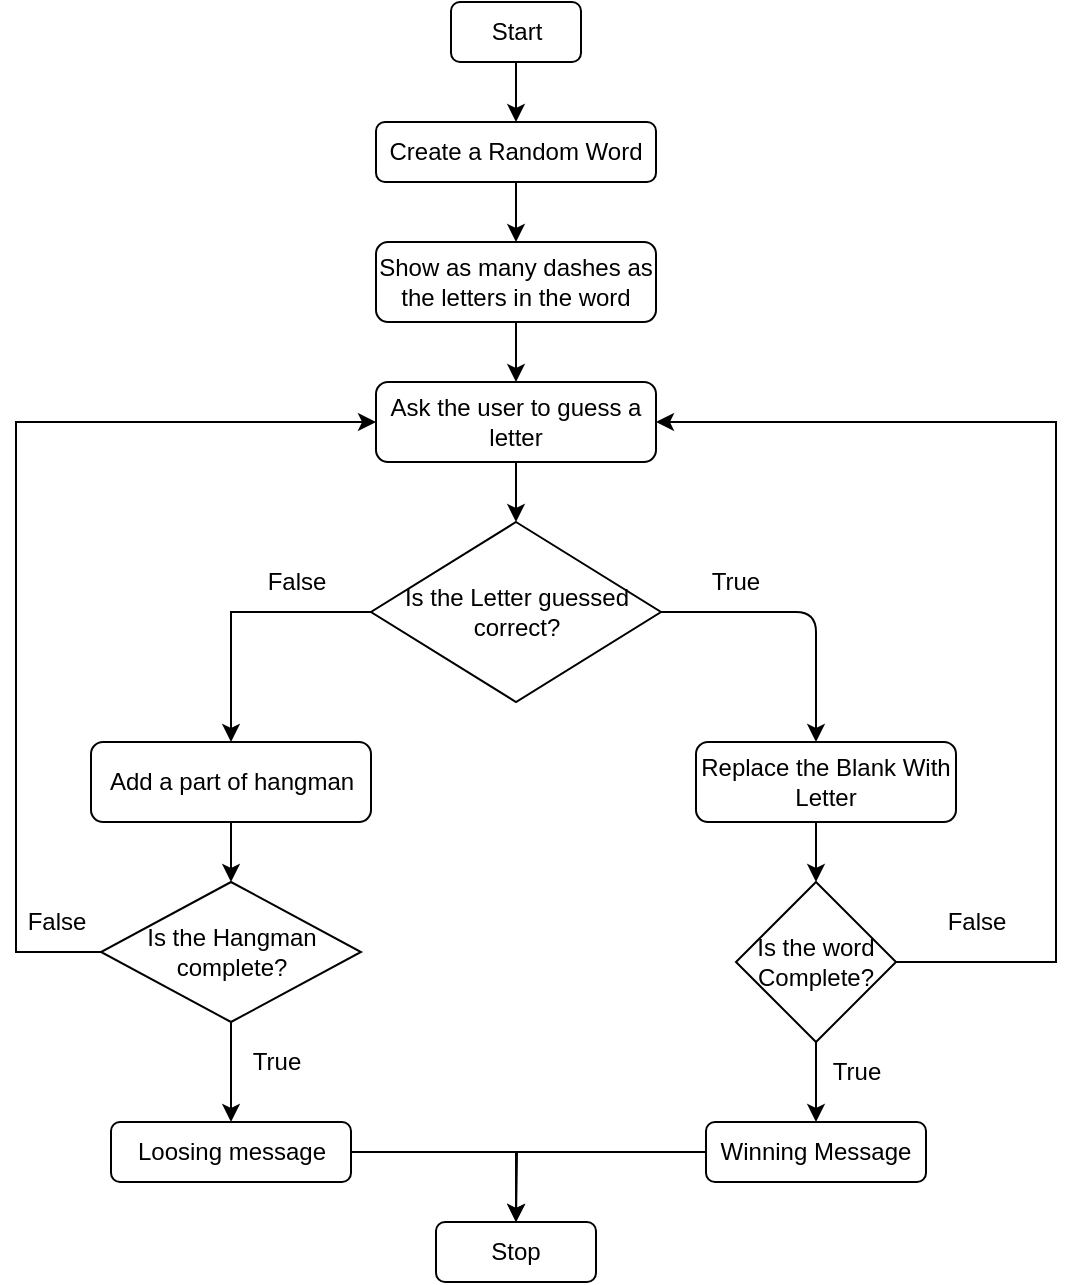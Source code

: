 <mxfile version="14.6.5" type="github">
  <diagram id="TqziplNKKsP-mUbx3WrT" name="Page-1">
    <mxGraphModel dx="868" dy="482" grid="1" gridSize="10" guides="1" tooltips="1" connect="1" arrows="1" fold="1" page="1" pageScale="1" pageWidth="850" pageHeight="1100" math="0" shadow="0">
      <root>
        <mxCell id="0" />
        <mxCell id="1" parent="0" />
        <mxCell id="6TrTPnFiFObZ4LrnNkZ0-35" value="" style="edgeStyle=orthogonalEdgeStyle;rounded=0;orthogonalLoop=1;jettySize=auto;html=1;entryX=0.5;entryY=0;entryDx=0;entryDy=0;exitX=0;exitY=0.5;exitDx=0;exitDy=0;" edge="1" parent="1" source="6TrTPnFiFObZ4LrnNkZ0-1" target="6TrTPnFiFObZ4LrnNkZ0-38">
          <mxGeometry relative="1" as="geometry">
            <mxPoint x="247.5" y="360" as="targetPoint" />
            <Array as="points">
              <mxPoint x="268" y="335" />
            </Array>
          </mxGeometry>
        </mxCell>
        <mxCell id="6TrTPnFiFObZ4LrnNkZ0-1" value="&lt;span&gt;Is the Letter guessed correct?&lt;/span&gt;" style="rhombus;whiteSpace=wrap;html=1;" vertex="1" parent="1">
          <mxGeometry x="337.5" y="290" width="145" height="90" as="geometry" />
        </mxCell>
        <mxCell id="6TrTPnFiFObZ4LrnNkZ0-4" value="" style="endArrow=classic;html=1;exitX=1;exitY=0.5;exitDx=0;exitDy=0;" edge="1" parent="1" source="6TrTPnFiFObZ4LrnNkZ0-1">
          <mxGeometry width="50" height="50" relative="1" as="geometry">
            <mxPoint x="400" y="500" as="sourcePoint" />
            <mxPoint x="560" y="400" as="targetPoint" />
            <Array as="points">
              <mxPoint x="560" y="335" />
            </Array>
          </mxGeometry>
        </mxCell>
        <mxCell id="6TrTPnFiFObZ4LrnNkZ0-5" value="" style="endArrow=classic;html=1;entryX=0.5;entryY=0;entryDx=0;entryDy=0;exitX=0.5;exitY=1;exitDx=0;exitDy=0;" edge="1" parent="1" source="6TrTPnFiFObZ4LrnNkZ0-23" target="6TrTPnFiFObZ4LrnNkZ0-1">
          <mxGeometry width="50" height="50" relative="1" as="geometry">
            <mxPoint x="400" y="280" as="sourcePoint" />
            <mxPoint x="430" y="80" as="targetPoint" />
          </mxGeometry>
        </mxCell>
        <mxCell id="6TrTPnFiFObZ4LrnNkZ0-6" value="True" style="text;html=1;strokeColor=none;fillColor=none;align=center;verticalAlign=middle;whiteSpace=wrap;rounded=0;" vertex="1" parent="1">
          <mxGeometry x="500" y="310" width="40" height="20" as="geometry" />
        </mxCell>
        <mxCell id="6TrTPnFiFObZ4LrnNkZ0-13" value="Stop" style="rounded=1;whiteSpace=wrap;html=1;" vertex="1" parent="1">
          <mxGeometry x="370" y="640" width="80" height="30" as="geometry" />
        </mxCell>
        <mxCell id="6TrTPnFiFObZ4LrnNkZ0-47" style="edgeStyle=orthogonalEdgeStyle;rounded=0;orthogonalLoop=1;jettySize=auto;html=1;entryX=0.5;entryY=0;entryDx=0;entryDy=0;" edge="1" parent="1" source="6TrTPnFiFObZ4LrnNkZ0-20" target="6TrTPnFiFObZ4LrnNkZ0-21">
          <mxGeometry relative="1" as="geometry" />
        </mxCell>
        <mxCell id="6TrTPnFiFObZ4LrnNkZ0-20" value="&lt;span&gt;Start&lt;/span&gt;" style="rounded=1;whiteSpace=wrap;html=1;" vertex="1" parent="1">
          <mxGeometry x="377.5" y="30" width="65" height="30" as="geometry" />
        </mxCell>
        <mxCell id="6TrTPnFiFObZ4LrnNkZ0-48" style="edgeStyle=orthogonalEdgeStyle;rounded=0;orthogonalLoop=1;jettySize=auto;html=1;entryX=0.5;entryY=0;entryDx=0;entryDy=0;" edge="1" parent="1" source="6TrTPnFiFObZ4LrnNkZ0-21" target="6TrTPnFiFObZ4LrnNkZ0-22">
          <mxGeometry relative="1" as="geometry" />
        </mxCell>
        <mxCell id="6TrTPnFiFObZ4LrnNkZ0-21" value="Create a Random Word" style="rounded=1;whiteSpace=wrap;html=1;" vertex="1" parent="1">
          <mxGeometry x="340" y="90" width="140" height="30" as="geometry" />
        </mxCell>
        <mxCell id="6TrTPnFiFObZ4LrnNkZ0-49" style="edgeStyle=orthogonalEdgeStyle;rounded=0;orthogonalLoop=1;jettySize=auto;html=1;entryX=0.5;entryY=0;entryDx=0;entryDy=0;" edge="1" parent="1" source="6TrTPnFiFObZ4LrnNkZ0-22" target="6TrTPnFiFObZ4LrnNkZ0-23">
          <mxGeometry relative="1" as="geometry" />
        </mxCell>
        <mxCell id="6TrTPnFiFObZ4LrnNkZ0-22" value="Show as many dashes as the letters in the word" style="rounded=1;whiteSpace=wrap;html=1;" vertex="1" parent="1">
          <mxGeometry x="340" y="150" width="140" height="40" as="geometry" />
        </mxCell>
        <mxCell id="6TrTPnFiFObZ4LrnNkZ0-23" value="Ask the user to guess a letter" style="rounded=1;whiteSpace=wrap;html=1;" vertex="1" parent="1">
          <mxGeometry x="340" y="220" width="140" height="40" as="geometry" />
        </mxCell>
        <mxCell id="6TrTPnFiFObZ4LrnNkZ0-27" style="edgeStyle=orthogonalEdgeStyle;rounded=0;orthogonalLoop=1;jettySize=auto;html=1;entryX=0.5;entryY=0;entryDx=0;entryDy=0;exitX=0.5;exitY=1;exitDx=0;exitDy=0;" edge="1" parent="1" source="6TrTPnFiFObZ4LrnNkZ0-24" target="6TrTPnFiFObZ4LrnNkZ0-25">
          <mxGeometry relative="1" as="geometry">
            <mxPoint x="560" y="470" as="targetPoint" />
          </mxGeometry>
        </mxCell>
        <mxCell id="6TrTPnFiFObZ4LrnNkZ0-24" value="Replace the Blank With Letter" style="rounded=1;whiteSpace=wrap;html=1;" vertex="1" parent="1">
          <mxGeometry x="500" y="400" width="130" height="40" as="geometry" />
        </mxCell>
        <mxCell id="6TrTPnFiFObZ4LrnNkZ0-28" style="edgeStyle=orthogonalEdgeStyle;rounded=0;orthogonalLoop=1;jettySize=auto;html=1;entryX=1;entryY=0.5;entryDx=0;entryDy=0;" edge="1" parent="1" source="6TrTPnFiFObZ4LrnNkZ0-25" target="6TrTPnFiFObZ4LrnNkZ0-23">
          <mxGeometry relative="1" as="geometry">
            <mxPoint x="780" y="260" as="targetPoint" />
            <Array as="points">
              <mxPoint x="680" y="510" />
              <mxPoint x="680" y="240" />
            </Array>
          </mxGeometry>
        </mxCell>
        <mxCell id="6TrTPnFiFObZ4LrnNkZ0-30" style="edgeStyle=orthogonalEdgeStyle;rounded=0;orthogonalLoop=1;jettySize=auto;html=1;" edge="1" parent="1" source="6TrTPnFiFObZ4LrnNkZ0-25">
          <mxGeometry relative="1" as="geometry">
            <mxPoint x="560" y="590" as="targetPoint" />
          </mxGeometry>
        </mxCell>
        <mxCell id="6TrTPnFiFObZ4LrnNkZ0-25" value="Is the word Complete?" style="rhombus;whiteSpace=wrap;html=1;" vertex="1" parent="1">
          <mxGeometry x="520" y="470" width="80" height="80" as="geometry" />
        </mxCell>
        <mxCell id="6TrTPnFiFObZ4LrnNkZ0-29" value="False" style="text;html=1;align=center;verticalAlign=middle;resizable=0;points=[];autosize=1;strokeColor=none;" vertex="1" parent="1">
          <mxGeometry x="620" y="480" width="40" height="20" as="geometry" />
        </mxCell>
        <mxCell id="6TrTPnFiFObZ4LrnNkZ0-31" value="True" style="text;html=1;align=center;verticalAlign=middle;resizable=0;points=[];autosize=1;strokeColor=none;" vertex="1" parent="1">
          <mxGeometry x="560" y="555" width="40" height="20" as="geometry" />
        </mxCell>
        <mxCell id="6TrTPnFiFObZ4LrnNkZ0-33" style="edgeStyle=orthogonalEdgeStyle;rounded=0;orthogonalLoop=1;jettySize=auto;html=1;" edge="1" parent="1" source="6TrTPnFiFObZ4LrnNkZ0-32" target="6TrTPnFiFObZ4LrnNkZ0-13">
          <mxGeometry relative="1" as="geometry" />
        </mxCell>
        <mxCell id="6TrTPnFiFObZ4LrnNkZ0-32" value="Winning Message" style="rounded=1;whiteSpace=wrap;html=1;" vertex="1" parent="1">
          <mxGeometry x="505" y="590" width="110" height="30" as="geometry" />
        </mxCell>
        <mxCell id="6TrTPnFiFObZ4LrnNkZ0-37" value="False" style="text;html=1;align=center;verticalAlign=middle;resizable=0;points=[];autosize=1;strokeColor=none;" vertex="1" parent="1">
          <mxGeometry x="280" y="310" width="40" height="20" as="geometry" />
        </mxCell>
        <mxCell id="6TrTPnFiFObZ4LrnNkZ0-39" style="edgeStyle=orthogonalEdgeStyle;rounded=0;orthogonalLoop=1;jettySize=auto;html=1;entryX=0.5;entryY=0;entryDx=0;entryDy=0;" edge="1" parent="1" source="6TrTPnFiFObZ4LrnNkZ0-38" target="6TrTPnFiFObZ4LrnNkZ0-40">
          <mxGeometry relative="1" as="geometry">
            <mxPoint x="267.5" y="470" as="targetPoint" />
          </mxGeometry>
        </mxCell>
        <mxCell id="6TrTPnFiFObZ4LrnNkZ0-38" value="Add a part of hangman" style="rounded=1;whiteSpace=wrap;html=1;" vertex="1" parent="1">
          <mxGeometry x="197.5" y="400" width="140" height="40" as="geometry" />
        </mxCell>
        <mxCell id="6TrTPnFiFObZ4LrnNkZ0-41" style="edgeStyle=orthogonalEdgeStyle;rounded=0;orthogonalLoop=1;jettySize=auto;html=1;" edge="1" parent="1" source="6TrTPnFiFObZ4LrnNkZ0-40">
          <mxGeometry relative="1" as="geometry">
            <mxPoint x="267.5" y="590" as="targetPoint" />
          </mxGeometry>
        </mxCell>
        <mxCell id="6TrTPnFiFObZ4LrnNkZ0-45" style="edgeStyle=orthogonalEdgeStyle;rounded=0;orthogonalLoop=1;jettySize=auto;html=1;entryX=0;entryY=0.5;entryDx=0;entryDy=0;" edge="1" parent="1" source="6TrTPnFiFObZ4LrnNkZ0-40" target="6TrTPnFiFObZ4LrnNkZ0-23">
          <mxGeometry relative="1" as="geometry">
            <Array as="points">
              <mxPoint x="160" y="505" />
              <mxPoint x="160" y="240" />
            </Array>
          </mxGeometry>
        </mxCell>
        <mxCell id="6TrTPnFiFObZ4LrnNkZ0-40" value="Is the Hangman complete?" style="rhombus;whiteSpace=wrap;html=1;" vertex="1" parent="1">
          <mxGeometry x="202.5" y="470" width="130" height="70" as="geometry" />
        </mxCell>
        <mxCell id="6TrTPnFiFObZ4LrnNkZ0-43" style="edgeStyle=orthogonalEdgeStyle;rounded=0;orthogonalLoop=1;jettySize=auto;html=1;" edge="1" parent="1" source="6TrTPnFiFObZ4LrnNkZ0-42">
          <mxGeometry relative="1" as="geometry">
            <mxPoint x="410" y="640" as="targetPoint" />
          </mxGeometry>
        </mxCell>
        <mxCell id="6TrTPnFiFObZ4LrnNkZ0-42" value="Loosing message" style="rounded=1;whiteSpace=wrap;html=1;" vertex="1" parent="1">
          <mxGeometry x="207.5" y="590" width="120" height="30" as="geometry" />
        </mxCell>
        <mxCell id="6TrTPnFiFObZ4LrnNkZ0-44" value="True" style="text;html=1;align=center;verticalAlign=middle;resizable=0;points=[];autosize=1;strokeColor=none;" vertex="1" parent="1">
          <mxGeometry x="270" y="550" width="40" height="20" as="geometry" />
        </mxCell>
        <mxCell id="6TrTPnFiFObZ4LrnNkZ0-46" value="False" style="text;html=1;align=center;verticalAlign=middle;resizable=0;points=[];autosize=1;strokeColor=none;" vertex="1" parent="1">
          <mxGeometry x="160" y="480" width="40" height="20" as="geometry" />
        </mxCell>
      </root>
    </mxGraphModel>
  </diagram>
</mxfile>
